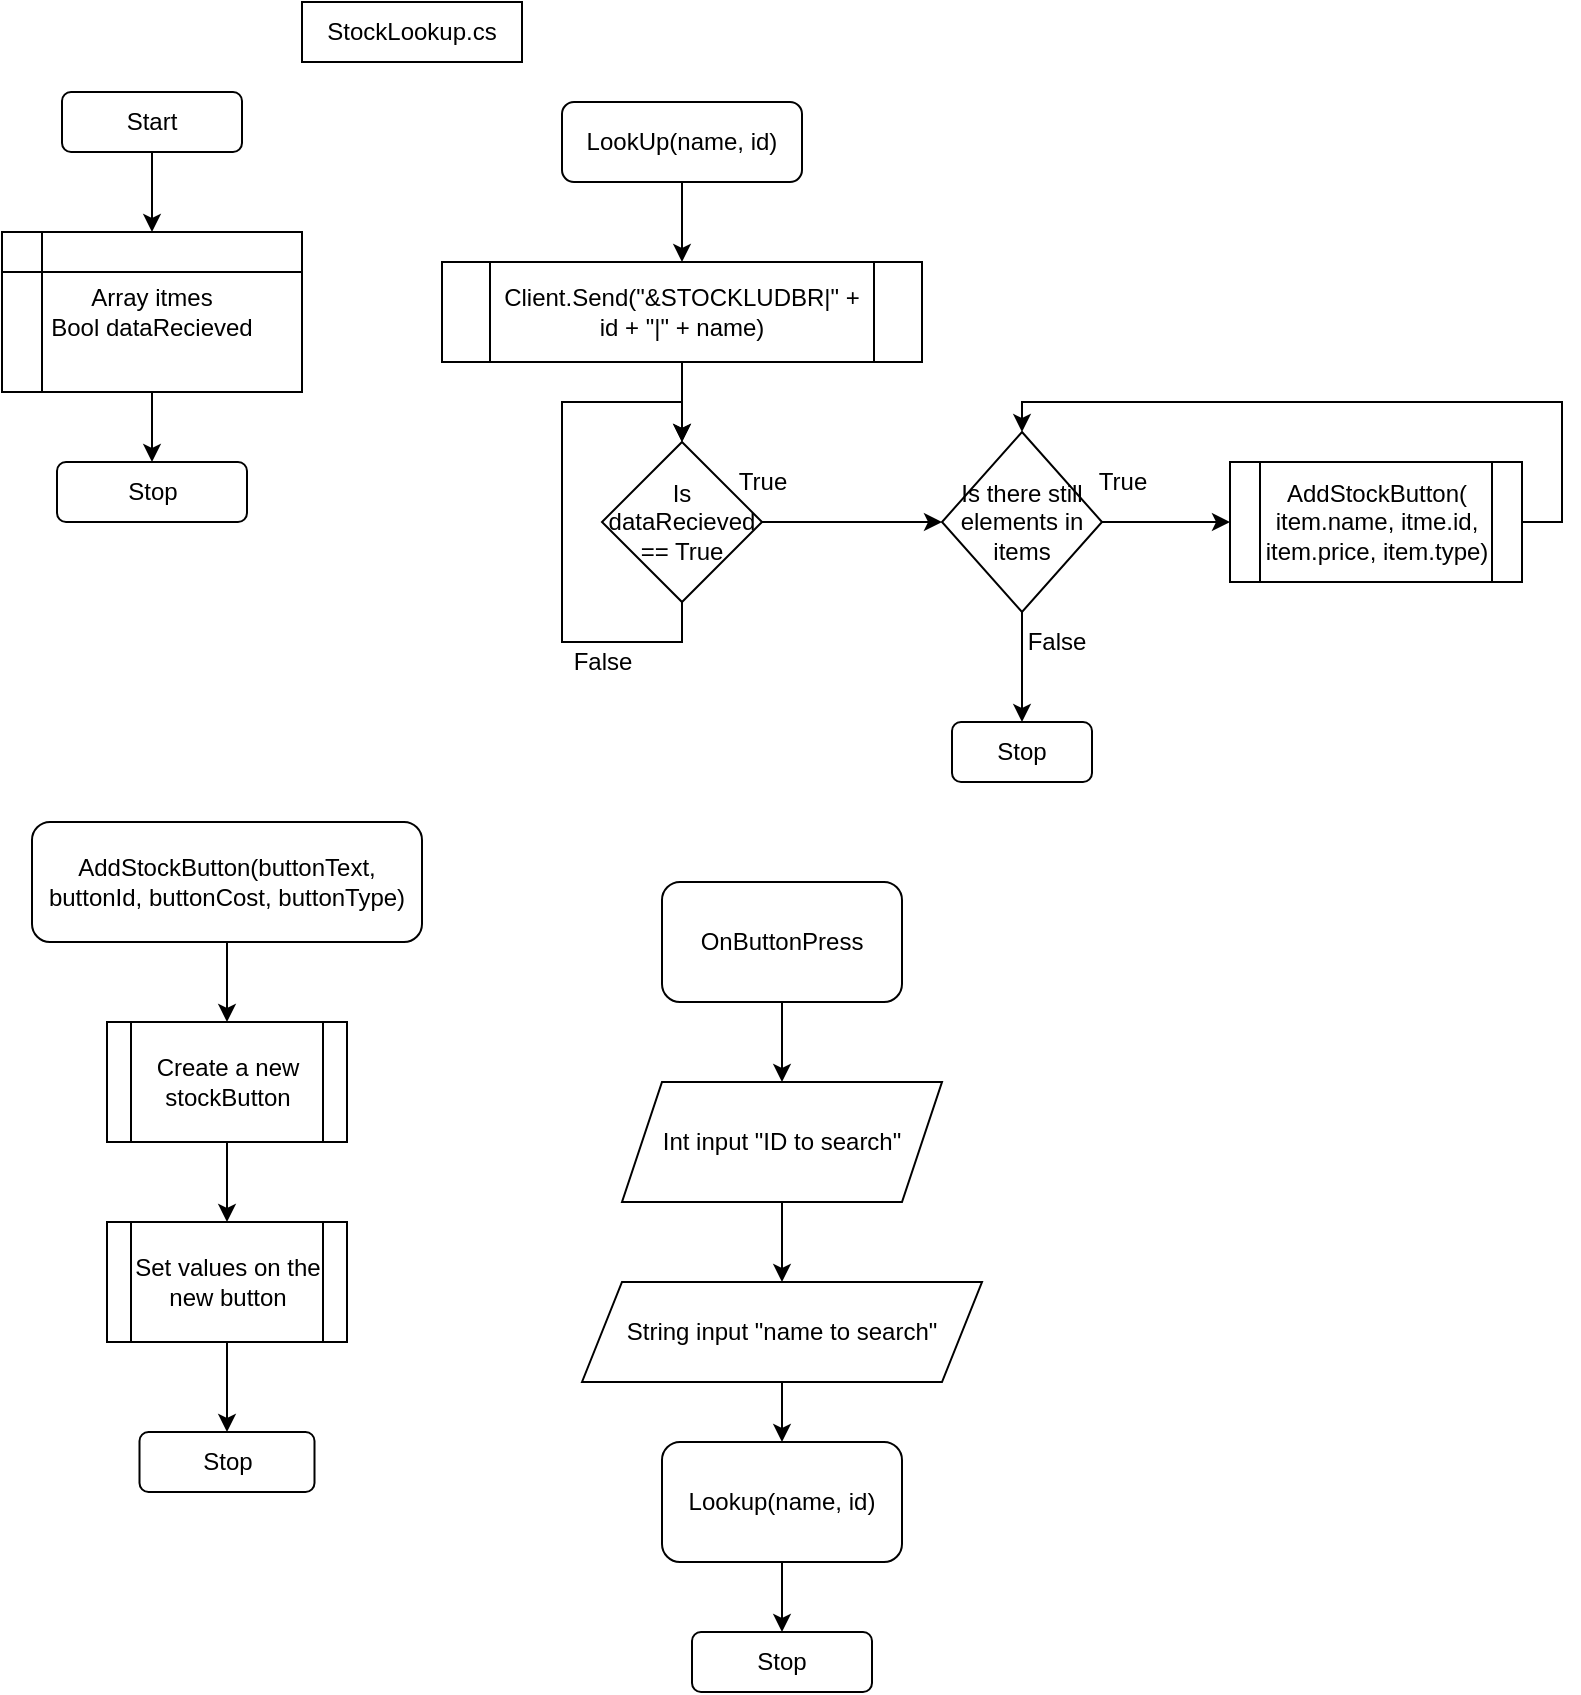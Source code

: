 <mxfile version="20.3.0" type="device"><diagram id="2Y8DRsxFBknxrwMMdnbb" name="Page-1"><mxGraphModel dx="630" dy="537" grid="1" gridSize="10" guides="1" tooltips="1" connect="1" arrows="1" fold="1" page="1" pageScale="1" pageWidth="827" pageHeight="1169" math="0" shadow="0"><root><mxCell id="0"/><mxCell id="1" parent="0"/><mxCell id="4iDtlcB-9uRCgEGdE6f9-9" style="edgeStyle=orthogonalEdgeStyle;rounded=0;orthogonalLoop=1;jettySize=auto;html=1;" parent="1" source="4iDtlcB-9uRCgEGdE6f9-1" target="4iDtlcB-9uRCgEGdE6f9-2" edge="1"><mxGeometry relative="1" as="geometry"/></mxCell><mxCell id="4iDtlcB-9uRCgEGdE6f9-1" value="LookUp(name, id)" style="rounded=1;whiteSpace=wrap;html=1;" parent="1" vertex="1"><mxGeometry x="310" y="50" width="120" height="40" as="geometry"/></mxCell><mxCell id="4iDtlcB-9uRCgEGdE6f9-10" style="edgeStyle=orthogonalEdgeStyle;rounded=0;orthogonalLoop=1;jettySize=auto;html=1;" parent="1" source="4iDtlcB-9uRCgEGdE6f9-2" target="4iDtlcB-9uRCgEGdE6f9-5" edge="1"><mxGeometry relative="1" as="geometry"/></mxCell><mxCell id="4iDtlcB-9uRCgEGdE6f9-2" value="Client.Send(&quot;&amp;amp;STOCKLUDBR|&quot; + id + &quot;|&quot; + name)" style="shape=process;whiteSpace=wrap;html=1;backgroundOutline=1;" parent="1" vertex="1"><mxGeometry x="250" y="130" width="240" height="50" as="geometry"/></mxCell><mxCell id="4iDtlcB-9uRCgEGdE6f9-12" style="edgeStyle=orthogonalEdgeStyle;rounded=0;orthogonalLoop=1;jettySize=auto;html=1;entryX=0;entryY=0.5;entryDx=0;entryDy=0;" parent="1" source="4iDtlcB-9uRCgEGdE6f9-5" target="4iDtlcB-9uRCgEGdE6f9-6" edge="1"><mxGeometry relative="1" as="geometry"/></mxCell><mxCell id="4iDtlcB-9uRCgEGdE6f9-16" style="edgeStyle=orthogonalEdgeStyle;rounded=0;orthogonalLoop=1;jettySize=auto;html=1;exitX=0.5;exitY=1;exitDx=0;exitDy=0;entryX=0.5;entryY=0;entryDx=0;entryDy=0;" parent="1" source="4iDtlcB-9uRCgEGdE6f9-5" target="4iDtlcB-9uRCgEGdE6f9-5" edge="1"><mxGeometry relative="1" as="geometry"><mxPoint x="370" y="200" as="targetPoint"/><Array as="points"><mxPoint x="370" y="320"/><mxPoint x="310" y="320"/><mxPoint x="310" y="200"/><mxPoint x="370" y="200"/></Array></mxGeometry></mxCell><mxCell id="4iDtlcB-9uRCgEGdE6f9-5" value="Is dataRecieved == True" style="rhombus;whiteSpace=wrap;html=1;" parent="1" vertex="1"><mxGeometry x="330" y="220" width="80" height="80" as="geometry"/></mxCell><mxCell id="4iDtlcB-9uRCgEGdE6f9-13" style="edgeStyle=orthogonalEdgeStyle;rounded=0;orthogonalLoop=1;jettySize=auto;html=1;entryX=0;entryY=0.5;entryDx=0;entryDy=0;" parent="1" source="4iDtlcB-9uRCgEGdE6f9-6" target="4iDtlcB-9uRCgEGdE6f9-8" edge="1"><mxGeometry relative="1" as="geometry"/></mxCell><mxCell id="4iDtlcB-9uRCgEGdE6f9-17" style="edgeStyle=orthogonalEdgeStyle;rounded=0;orthogonalLoop=1;jettySize=auto;html=1;entryX=0.5;entryY=0;entryDx=0;entryDy=0;" parent="1" source="4iDtlcB-9uRCgEGdE6f9-6" target="4iDtlcB-9uRCgEGdE6f9-7" edge="1"><mxGeometry relative="1" as="geometry"/></mxCell><mxCell id="4iDtlcB-9uRCgEGdE6f9-6" value="Is there still elements in items" style="rhombus;whiteSpace=wrap;html=1;" parent="1" vertex="1"><mxGeometry x="500" y="215" width="80" height="90" as="geometry"/></mxCell><mxCell id="4iDtlcB-9uRCgEGdE6f9-7" value="Stop" style="rounded=1;whiteSpace=wrap;html=1;" parent="1" vertex="1"><mxGeometry x="505" y="360" width="70" height="30" as="geometry"/></mxCell><mxCell id="4iDtlcB-9uRCgEGdE6f9-14" style="edgeStyle=orthogonalEdgeStyle;rounded=0;orthogonalLoop=1;jettySize=auto;html=1;entryX=0.5;entryY=0;entryDx=0;entryDy=0;" parent="1" source="4iDtlcB-9uRCgEGdE6f9-8" target="4iDtlcB-9uRCgEGdE6f9-6" edge="1"><mxGeometry relative="1" as="geometry"><Array as="points"><mxPoint x="810" y="260"/><mxPoint x="810" y="200"/><mxPoint x="540" y="200"/></Array></mxGeometry></mxCell><mxCell id="4iDtlcB-9uRCgEGdE6f9-8" value="AddStockButton( item.name, itme.id, item.price, item.type)" style="shape=process;whiteSpace=wrap;html=1;backgroundOutline=1;" parent="1" vertex="1"><mxGeometry x="644" y="230" width="146" height="60" as="geometry"/></mxCell><mxCell id="4iDtlcB-9uRCgEGdE6f9-18" value="False" style="text;html=1;align=center;verticalAlign=middle;resizable=0;points=[];autosize=1;strokeColor=none;fillColor=none;" parent="1" vertex="1"><mxGeometry x="305" y="315" width="50" height="30" as="geometry"/></mxCell><mxCell id="4iDtlcB-9uRCgEGdE6f9-19" value="True" style="text;html=1;align=center;verticalAlign=middle;resizable=0;points=[];autosize=1;strokeColor=none;fillColor=none;" parent="1" vertex="1"><mxGeometry x="385" y="225" width="50" height="30" as="geometry"/></mxCell><mxCell id="4iDtlcB-9uRCgEGdE6f9-20" value="True" style="text;html=1;align=center;verticalAlign=middle;resizable=0;points=[];autosize=1;strokeColor=none;fillColor=none;" parent="1" vertex="1"><mxGeometry x="565" y="225" width="50" height="30" as="geometry"/></mxCell><mxCell id="4iDtlcB-9uRCgEGdE6f9-21" value="False" style="text;html=1;align=center;verticalAlign=middle;resizable=0;points=[];autosize=1;strokeColor=none;fillColor=none;" parent="1" vertex="1"><mxGeometry x="532" y="305" width="50" height="30" as="geometry"/></mxCell><mxCell id="4iDtlcB-9uRCgEGdE6f9-22" value="Start" style="rounded=1;whiteSpace=wrap;html=1;" parent="1" vertex="1"><mxGeometry x="60" y="45" width="90" height="30" as="geometry"/></mxCell><mxCell id="4iDtlcB-9uRCgEGdE6f9-23" value="Array itmes&lt;br&gt;Bool dataRecieved" style="shape=internalStorage;whiteSpace=wrap;html=1;backgroundOutline=1;" parent="1" vertex="1"><mxGeometry x="30" y="115" width="150" height="80" as="geometry"/></mxCell><mxCell id="4iDtlcB-9uRCgEGdE6f9-24" value="Stop" style="rounded=1;whiteSpace=wrap;html=1;" parent="1" vertex="1"><mxGeometry x="57.5" y="230" width="95" height="30" as="geometry"/></mxCell><mxCell id="4iDtlcB-9uRCgEGdE6f9-25" value="" style="endArrow=classic;html=1;rounded=0;entryX=0.5;entryY=0;entryDx=0;entryDy=0;exitX=0.5;exitY=1;exitDx=0;exitDy=0;" parent="1" source="4iDtlcB-9uRCgEGdE6f9-22" target="4iDtlcB-9uRCgEGdE6f9-23" edge="1"><mxGeometry width="50" height="50" relative="1" as="geometry"><mxPoint x="260" y="280" as="sourcePoint"/><mxPoint x="310" y="230" as="targetPoint"/></mxGeometry></mxCell><mxCell id="4iDtlcB-9uRCgEGdE6f9-26" value="" style="endArrow=classic;html=1;rounded=0;entryX=0.5;entryY=0;entryDx=0;entryDy=0;exitX=0.5;exitY=1;exitDx=0;exitDy=0;" parent="1" source="4iDtlcB-9uRCgEGdE6f9-23" target="4iDtlcB-9uRCgEGdE6f9-24" edge="1"><mxGeometry width="50" height="50" relative="1" as="geometry"><mxPoint x="260" y="280" as="sourcePoint"/><mxPoint x="310" y="230" as="targetPoint"/></mxGeometry></mxCell><mxCell id="4iDtlcB-9uRCgEGdE6f9-31" style="edgeStyle=orthogonalEdgeStyle;rounded=0;orthogonalLoop=1;jettySize=auto;html=1;" parent="1" source="4iDtlcB-9uRCgEGdE6f9-27" target="4iDtlcB-9uRCgEGdE6f9-28" edge="1"><mxGeometry relative="1" as="geometry"/></mxCell><mxCell id="4iDtlcB-9uRCgEGdE6f9-27" value="AddStockButton(buttonText, buttonId, buttonCost, buttonType)" style="rounded=1;whiteSpace=wrap;html=1;" parent="1" vertex="1"><mxGeometry x="45" y="410" width="195" height="60" as="geometry"/></mxCell><mxCell id="4iDtlcB-9uRCgEGdE6f9-32" style="edgeStyle=orthogonalEdgeStyle;rounded=0;orthogonalLoop=1;jettySize=auto;html=1;entryX=0.5;entryY=0;entryDx=0;entryDy=0;" parent="1" source="4iDtlcB-9uRCgEGdE6f9-28" target="4iDtlcB-9uRCgEGdE6f9-29" edge="1"><mxGeometry relative="1" as="geometry"/></mxCell><mxCell id="4iDtlcB-9uRCgEGdE6f9-28" value="Create a new stockButton" style="shape=process;whiteSpace=wrap;html=1;backgroundOutline=1;" parent="1" vertex="1"><mxGeometry x="82.5" y="510" width="120" height="60" as="geometry"/></mxCell><mxCell id="4iDtlcB-9uRCgEGdE6f9-33" style="edgeStyle=orthogonalEdgeStyle;rounded=0;orthogonalLoop=1;jettySize=auto;html=1;entryX=0.5;entryY=0;entryDx=0;entryDy=0;" parent="1" source="4iDtlcB-9uRCgEGdE6f9-29" target="4iDtlcB-9uRCgEGdE6f9-30" edge="1"><mxGeometry relative="1" as="geometry"/></mxCell><mxCell id="4iDtlcB-9uRCgEGdE6f9-29" value="Set values on the new button" style="shape=process;whiteSpace=wrap;html=1;backgroundOutline=1;" parent="1" vertex="1"><mxGeometry x="82.5" y="610" width="120" height="60" as="geometry"/></mxCell><mxCell id="4iDtlcB-9uRCgEGdE6f9-30" value="Stop" style="rounded=1;whiteSpace=wrap;html=1;" parent="1" vertex="1"><mxGeometry x="98.75" y="715" width="87.5" height="30" as="geometry"/></mxCell><mxCell id="4iDtlcB-9uRCgEGdE6f9-38" style="edgeStyle=orthogonalEdgeStyle;rounded=0;orthogonalLoop=1;jettySize=auto;html=1;entryX=0.5;entryY=0;entryDx=0;entryDy=0;" parent="1" source="4iDtlcB-9uRCgEGdE6f9-34" target="4iDtlcB-9uRCgEGdE6f9-35" edge="1"><mxGeometry relative="1" as="geometry"/></mxCell><mxCell id="4iDtlcB-9uRCgEGdE6f9-34" value="OnButtonPress" style="rounded=1;whiteSpace=wrap;html=1;" parent="1" vertex="1"><mxGeometry x="360" y="440" width="120" height="60" as="geometry"/></mxCell><mxCell id="4iDtlcB-9uRCgEGdE6f9-39" style="edgeStyle=orthogonalEdgeStyle;rounded=0;orthogonalLoop=1;jettySize=auto;html=1;entryX=0.5;entryY=0;entryDx=0;entryDy=0;" parent="1" source="4iDtlcB-9uRCgEGdE6f9-35" target="4iDtlcB-9uRCgEGdE6f9-36" edge="1"><mxGeometry relative="1" as="geometry"/></mxCell><mxCell id="4iDtlcB-9uRCgEGdE6f9-35" value="Int input &quot;ID to search&quot;" style="shape=parallelogram;perimeter=parallelogramPerimeter;whiteSpace=wrap;html=1;fixedSize=1;" parent="1" vertex="1"><mxGeometry x="340" y="540" width="160" height="60" as="geometry"/></mxCell><mxCell id="4iDtlcB-9uRCgEGdE6f9-40" style="edgeStyle=orthogonalEdgeStyle;rounded=0;orthogonalLoop=1;jettySize=auto;html=1;entryX=0.5;entryY=0;entryDx=0;entryDy=0;" parent="1" source="4iDtlcB-9uRCgEGdE6f9-36" target="4iDtlcB-9uRCgEGdE6f9-37" edge="1"><mxGeometry relative="1" as="geometry"/></mxCell><mxCell id="4iDtlcB-9uRCgEGdE6f9-36" value="String input &quot;name to search&quot;" style="shape=parallelogram;perimeter=parallelogramPerimeter;whiteSpace=wrap;html=1;fixedSize=1;" parent="1" vertex="1"><mxGeometry x="320" y="640" width="200" height="50" as="geometry"/></mxCell><mxCell id="4iDtlcB-9uRCgEGdE6f9-42" style="edgeStyle=orthogonalEdgeStyle;rounded=0;orthogonalLoop=1;jettySize=auto;html=1;entryX=0.5;entryY=0;entryDx=0;entryDy=0;" parent="1" source="4iDtlcB-9uRCgEGdE6f9-37" target="4iDtlcB-9uRCgEGdE6f9-41" edge="1"><mxGeometry relative="1" as="geometry"/></mxCell><mxCell id="4iDtlcB-9uRCgEGdE6f9-37" value="Lookup(name, id)" style="rounded=1;whiteSpace=wrap;html=1;" parent="1" vertex="1"><mxGeometry x="360" y="720" width="120" height="60" as="geometry"/></mxCell><mxCell id="4iDtlcB-9uRCgEGdE6f9-41" value="Stop" style="rounded=1;whiteSpace=wrap;html=1;" parent="1" vertex="1"><mxGeometry x="375" y="815" width="90" height="30" as="geometry"/></mxCell><mxCell id="h26_x4ZHxpm2CmOMBjns-1" value="StockLookup.cs" style="rounded=0;whiteSpace=wrap;html=1;" vertex="1" parent="1"><mxGeometry x="180" width="110" height="30" as="geometry"/></mxCell></root></mxGraphModel></diagram></mxfile>